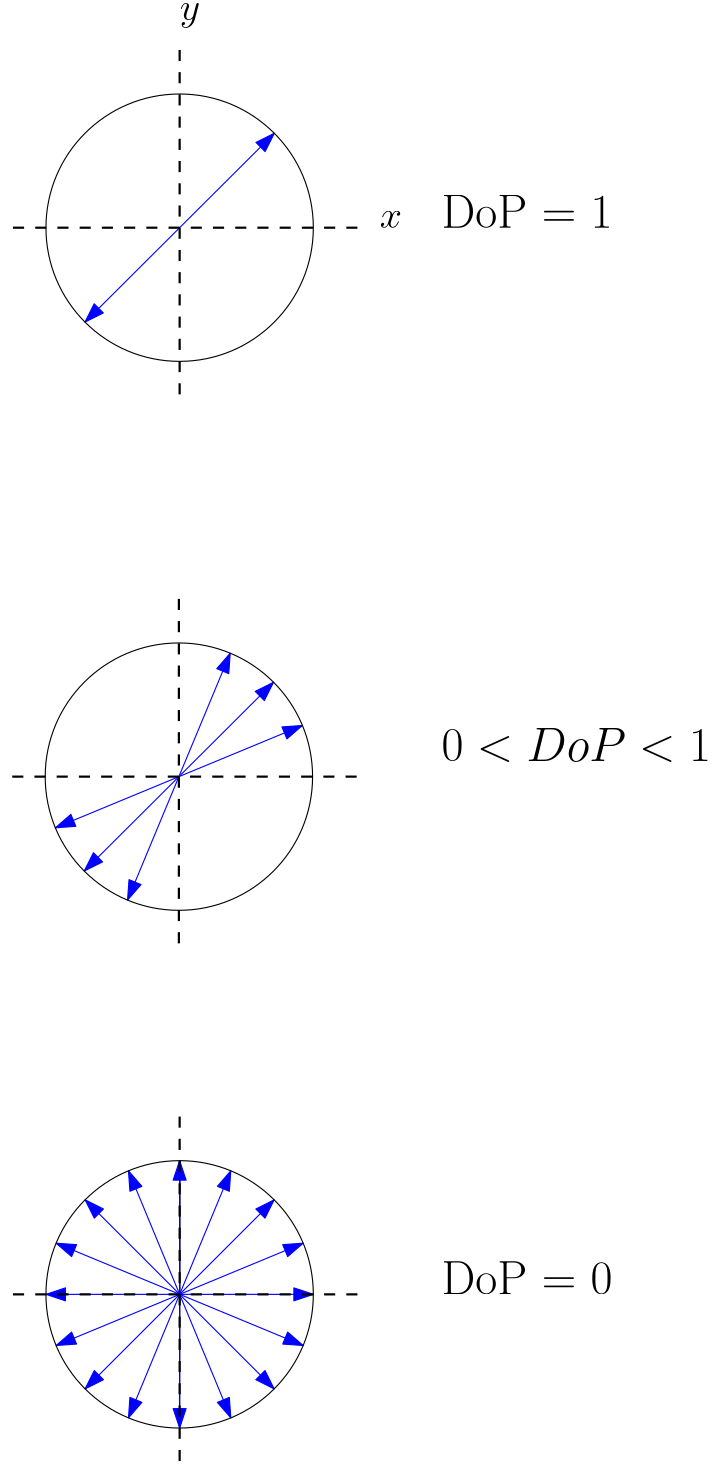 <?xml version="1.0"?>
<!DOCTYPE ipe SYSTEM "ipe.dtd">
<ipe version="70107" creator="Ipe 7.1.10">
<info created="D:20180731110742" modified="D:20180821095252"/>
<ipestyle name="basic">
<symbol name="arrow/arc(spx)">
<path stroke="sym-stroke" fill="sym-stroke" pen="sym-pen">
0 0 m
-1 0.333 l
-1 -0.333 l
h
</path>
</symbol>
<symbol name="arrow/farc(spx)">
<path stroke="sym-stroke" fill="white" pen="sym-pen">
0 0 m
-1 0.333 l
-1 -0.333 l
h
</path>
</symbol>
<symbol name="arrow/ptarc(spx)">
<path stroke="sym-stroke" fill="sym-stroke" pen="sym-pen">
0 0 m
-1 0.333 l
-0.8 0 l
-1 -0.333 l
h
</path>
</symbol>
<symbol name="arrow/fptarc(spx)">
<path stroke="sym-stroke" fill="white" pen="sym-pen">
0 0 m
-1 0.333 l
-0.8 0 l
-1 -0.333 l
h
</path>
</symbol>
<symbol name="mark/circle(sx)" transformations="translations">
<path fill="sym-stroke">
0.6 0 0 0.6 0 0 e
0.4 0 0 0.4 0 0 e
</path>
</symbol>
<symbol name="mark/disk(sx)" transformations="translations">
<path fill="sym-stroke">
0.6 0 0 0.6 0 0 e
</path>
</symbol>
<symbol name="mark/fdisk(sfx)" transformations="translations">
<group>
<path fill="sym-fill">
0.5 0 0 0.5 0 0 e
</path>
<path fill="sym-stroke" fillrule="eofill">
0.6 0 0 0.6 0 0 e
0.4 0 0 0.4 0 0 e
</path>
</group>
</symbol>
<symbol name="mark/box(sx)" transformations="translations">
<path fill="sym-stroke" fillrule="eofill">
-0.6 -0.6 m
0.6 -0.6 l
0.6 0.6 l
-0.6 0.6 l
h
-0.4 -0.4 m
0.4 -0.4 l
0.4 0.4 l
-0.4 0.4 l
h
</path>
</symbol>
<symbol name="mark/square(sx)" transformations="translations">
<path fill="sym-stroke">
-0.6 -0.6 m
0.6 -0.6 l
0.6 0.6 l
-0.6 0.6 l
h
</path>
</symbol>
<symbol name="mark/fsquare(sfx)" transformations="translations">
<group>
<path fill="sym-fill">
-0.5 -0.5 m
0.5 -0.5 l
0.5 0.5 l
-0.5 0.5 l
h
</path>
<path fill="sym-stroke" fillrule="eofill">
-0.6 -0.6 m
0.6 -0.6 l
0.6 0.6 l
-0.6 0.6 l
h
-0.4 -0.4 m
0.4 -0.4 l
0.4 0.4 l
-0.4 0.4 l
h
</path>
</group>
</symbol>
<symbol name="mark/cross(sx)" transformations="translations">
<group>
<path fill="sym-stroke">
-0.43 -0.57 m
0.57 0.43 l
0.43 0.57 l
-0.57 -0.43 l
h
</path>
<path fill="sym-stroke">
-0.43 0.57 m
0.57 -0.43 l
0.43 -0.57 l
-0.57 0.43 l
h
</path>
</group>
</symbol>
<symbol name="arrow/fnormal(spx)">
<path stroke="sym-stroke" fill="white" pen="sym-pen">
0 0 m
-1 0.333 l
-1 -0.333 l
h
</path>
</symbol>
<symbol name="arrow/pointed(spx)">
<path stroke="sym-stroke" fill="sym-stroke" pen="sym-pen">
0 0 m
-1 0.333 l
-0.8 0 l
-1 -0.333 l
h
</path>
</symbol>
<symbol name="arrow/fpointed(spx)">
<path stroke="sym-stroke" fill="white" pen="sym-pen">
0 0 m
-1 0.333 l
-0.8 0 l
-1 -0.333 l
h
</path>
</symbol>
<symbol name="arrow/linear(spx)">
<path stroke="sym-stroke" pen="sym-pen">
-1 0.333 m
0 0 l
-1 -0.333 l
</path>
</symbol>
<symbol name="arrow/fdouble(spx)">
<path stroke="sym-stroke" fill="white" pen="sym-pen">
0 0 m
-1 0.333 l
-1 -0.333 l
h
-1 0 m
-2 0.333 l
-2 -0.333 l
h
</path>
</symbol>
<symbol name="arrow/double(spx)">
<path stroke="sym-stroke" fill="sym-stroke" pen="sym-pen">
0 0 m
-1 0.333 l
-1 -0.333 l
h
-1 0 m
-2 0.333 l
-2 -0.333 l
h
</path>
</symbol>
<symbol name="ellipse">
<path matrix="1.33853 0.594902 -0.406138 0.913812 134.626 -105.058" stroke="black">
101.193 0 0 101.193 256 544 e
</path>
</symbol>
<pen name="heavier" value="0.8"/>
<pen name="fat" value="1.2"/>
<pen name="ultrafat" value="2"/>
<symbolsize name="large" value="5"/>
<symbolsize name="small" value="2"/>
<symbolsize name="tiny" value="1.1"/>
<arrowsize name="large" value="10"/>
<arrowsize name="small" value="5"/>
<arrowsize name="tiny" value="3"/>
<color name="red" value="1 0 0"/>
<color name="green" value="0 1 0"/>
<color name="blue" value="0 0 1"/>
<color name="yellow" value="1 1 0"/>
<color name="orange" value="1 0.647 0"/>
<color name="gold" value="1 0.843 0"/>
<color name="purple" value="0.627 0.125 0.941"/>
<color name="gray" value="0.745"/>
<color name="brown" value="0.647 0.165 0.165"/>
<color name="navy" value="0 0 0.502"/>
<color name="pink" value="1 0.753 0.796"/>
<color name="seagreen" value="0.18 0.545 0.341"/>
<color name="turquoise" value="0.251 0.878 0.816"/>
<color name="violet" value="0.933 0.51 0.933"/>
<color name="darkblue" value="0 0 0.545"/>
<color name="darkcyan" value="0 0.545 0.545"/>
<color name="darkgray" value="0.663"/>
<color name="darkgreen" value="0 0.392 0"/>
<color name="darkmagenta" value="0.545 0 0.545"/>
<color name="darkorange" value="1 0.549 0"/>
<color name="darkred" value="0.545 0 0"/>
<color name="lightblue" value="0.678 0.847 0.902"/>
<color name="lightcyan" value="0.878 1 1"/>
<color name="lightgray" value="0.827"/>
<color name="lightgreen" value="0.565 0.933 0.565"/>
<color name="lightyellow" value="1 1 0.878"/>
<dashstyle name="dashed" value="[4] 0"/>
<dashstyle name="dotted" value="[1 3] 0"/>
<dashstyle name="dash dotted" value="[4 2 1 2] 0"/>
<dashstyle name="dash dot dotted" value="[4 2 1 2 1 2] 0"/>
<textsize name="large" value="\large"/>
<textsize name="Large" value="\Large"/>
<textsize name="LARGE" value="\LARGE"/>
<textsize name="huge" value="\huge"/>
<textsize name="Huge" value="\Huge"/>
<textsize name="small" value="\small"/>
<textsize name="footnote" value="\footnotesize"/>
<textsize name="tiny" value="\tiny"/>
<textstyle name="center" begin="\begin{center}" end="\end{center}"/>
<textstyle name="itemize" begin="\begin{itemize}" end="\end{itemize}"/>
<textstyle name="item" begin="\begin{itemize}\item{}" end="\end{itemize}"/>
<gridsize name="4 pts" value="4"/>
<gridsize name="8 pts (~3 mm)" value="8"/>
<gridsize name="16 pts (~6 mm)" value="16"/>
<gridsize name="32 pts (~12 mm)" value="32"/>
<gridsize name="10 pts (~3.5 mm)" value="10"/>
<gridsize name="20 pts (~7 mm)" value="20"/>
<gridsize name="14 pts (~5 mm)" value="14"/>
<gridsize name="28 pts (~10 mm)" value="28"/>
<gridsize name="56 pts (~20 mm)" value="56"/>
<anglesize name="90 deg" value="90"/>
<anglesize name="60 deg" value="60"/>
<anglesize name="45 deg" value="45"/>
<anglesize name="30 deg" value="30"/>
<anglesize name="22.5 deg" value="22.5"/>
<opacity name="10%" value="0.1"/>
<opacity name="30%" value="0.3"/>
<opacity name="50%" value="0.5"/>
<opacity name="75%" value="0.75"/>
<tiling name="falling" angle="-60" step="4" width="1"/>
<tiling name="rising" angle="30" step="4" width="1"/>
</ipestyle>
<page>
<layer name="alpha"/>
<view layers="alpha" active="alpha"/>
<text layer="alpha" matrix="1 0 0 1 -143.057 -94.216" transformations="translations" pos="493.365 606.216" stroke="black" type="label" width="96.914" height="11.773" depth="0.45" valign="baseline" size="LARGE">$0 &lt; DoP &lt; 1$</text>
<text matrix="1 0 0 1 -123.827 477.784" transformations="translations" pos="474.134 226.216" stroke="black" type="label" width="61.556" height="11.761" depth="0" valign="baseline" size="LARGE">DoP = 1</text>
<text matrix="1 0 0 1 -123.827 93.784" transformations="translations" pos="474.134 226.216" stroke="black" type="label" width="66.753" height="11.761" depth="0" valign="baseline" size="LARGE">DoP = 0
</text>
<path stroke="blue">
256 320 m
255.934 271.874 l
</path>
<path stroke="black">
256 320 m
256.066 368.126 l
</path>
<path stroke="blue">
256 320 m
256 368.126 l
256 368.126 l
</path>
<path stroke="blue" arrow="normal/normal" rarrow="normal/normal">
290.077 737.984 m
221.923 670.016 l
</path>
<path stroke="blue" arrow="normal/normal" rarrow="normal/normal">
274.208 550.815 m
237.252 461.94 l
</path>
<path stroke="blue" arrow="normal/normal" rarrow="normal/normal">
221.653 472.393 m
289.807 540.361 l
</path>
<path stroke="blue" arrow="normal/normal" rarrow="normal/normal">
300.193 524.794 m
211.267 487.96 l
</path>
<path stroke="black">
256 368.126 m
256 271.874 l
256 271.874 l
</path>
<path stroke="blue" arrow="normal/normal" rarrow="normal/normal">
274.417 364.463 m
237.583 275.537 l
</path>
<path stroke="blue" arrow="normal/normal" rarrow="normal/normal">
290.03 354.03 m
221.97 285.97 l
</path>
<path stroke="blue" arrow="normal/normal" rarrow="normal/normal">
300.463 338.417 m
211.537 301.583 l
</path>
<path stroke="blue" arrow="normal/normal" rarrow="normal/normal">
304.126 320 m
207.874 320 l
</path>
<path stroke="blue" arrow="normal/normal" rarrow="normal/normal">
274.417 275.537 m
237.583 364.463 l
</path>
<path stroke="blue" arrow="normal/normal" rarrow="normal/normal">
256 271.874 m
256 368.126 l
</path>
<path stroke="blue" arrow="normal/normal" rarrow="normal/normal">
300.463 301.583 m
211.537 338.417 l
</path>
<path stroke="blue" arrow="normal/normal" rarrow="normal/normal">
290.03 285.97 m
221.97 354.03 l
</path>
<text matrix="1 0 0 1 -8 0" transformations="translations" pos="336 704" stroke="black" type="label" width="7.982" height="6.177" depth="0" valign="baseline" size="Large">$x$</text>
<text matrix="1 0 0 1 0 -5.21" transformations="translations" pos="256 784" stroke="black" type="label" width="7.364" height="6.176" depth="2.79" valign="baseline" size="Large">$y
$</text>
<path stroke="black" dash="dashed" pen="heavier">
256 768 m
256 640 l
256 640 l
</path>
<path matrix="-0 -1 1 -0 -448 960" stroke="black" dash="dashed" pen="heavier">
256 768 m
256 640 l
256 640 l
</path>
<path stroke="black">
48.1261 0 0 48.1261 256 704 e
</path>
<path matrix="1 0 0 1 -0.269759 -197.623" stroke="black" dash="dashed" pen="heavier">
256 768 m
256 640 l
256 640 l
</path>
<path matrix="-0 -1 1 -0 -448.27 762.377" stroke="black" dash="dashed" pen="heavier">
256 768 m
256 640 l
256 640 l
</path>
<path matrix="1 0 0 1 -0.269759 -197.623" stroke="black">
48.1261 0 0 48.1261 256 704 e
</path>
<path matrix="1 0 0 1 0 -384" stroke="black" dash="dashed" pen="heavier">
256 768 m
256 640 l
256 640 l
</path>
<path matrix="-0 -1 1 -0 -448 576" stroke="black" dash="dashed" pen="heavier">
256 768 m
256 640 l
256 640 l
</path>
<path matrix="1 0 0 1 0 -384" stroke="black">
48.1261 0 0 48.1261 256 704 e
</path>
</page>
</ipe>
